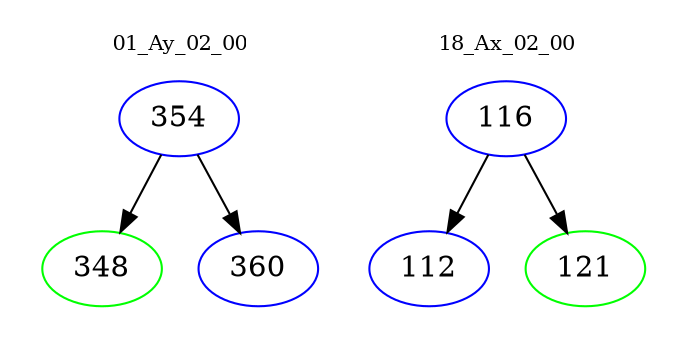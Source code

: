 digraph{
subgraph cluster_0 {
color = white
label = "01_Ay_02_00";
fontsize=10;
T0_354 [label="354", color="blue"]
T0_354 -> T0_348 [color="black"]
T0_348 [label="348", color="green"]
T0_354 -> T0_360 [color="black"]
T0_360 [label="360", color="blue"]
}
subgraph cluster_1 {
color = white
label = "18_Ax_02_00";
fontsize=10;
T1_116 [label="116", color="blue"]
T1_116 -> T1_112 [color="black"]
T1_112 [label="112", color="blue"]
T1_116 -> T1_121 [color="black"]
T1_121 [label="121", color="green"]
}
}
